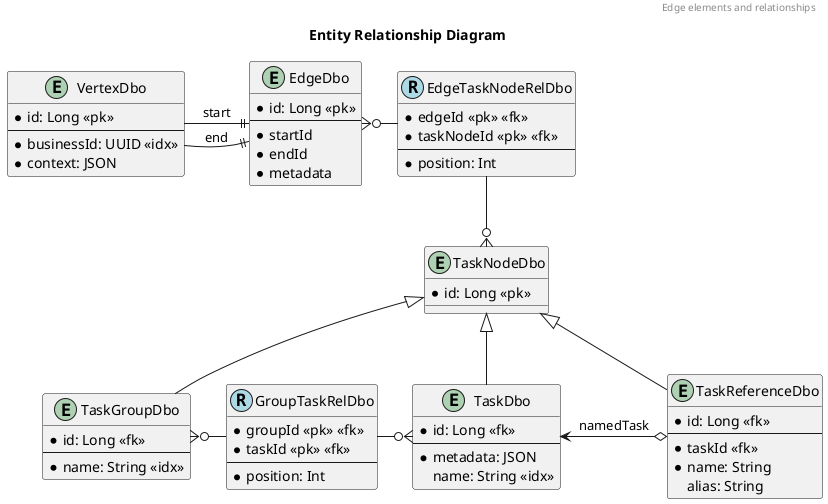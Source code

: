@startuml
header Edge elements and relationships
title Entity Relationship Diagram

hide footbox

entity EdgeDbo {
 * id: Long <<pk>>
 --
 * startId
 * endId
 * metadata
}

entity VertexDbo {
 * id: Long <<pk>>
 --
 * businessId: UUID <<idx>>
 * context: JSON
}

entity TaskNodeDbo {
 * id: Long <<pk>>
}

entity TaskGroupDbo {
 * id: Long <<fk>>
 --
 * name: String <<idx>>
}

entity TaskReferenceDbo {
 * id: Long <<fk>>
 --
 * taskId <<fk>>
 * name: String
 alias: String
}

entity TaskDbo {
 * id: Long <<fk>>
 --
 * metadata: JSON
   name: String <<idx>>
}

'entity NamedTaskDbo {
' * id: Long <<fk>>
' --
' * name: String <<idx>>
'}

entity EdgeTaskNodeRelDbo <<(R,lightblue)>> {
 * edgeId <<pk>> <<fk>>
 * taskNodeId <<pk>> <<fk>>
 --
 * position: Int
}

entity GroupTaskRelDbo <<(R,lightblue)>> {
 * groupId <<pk>> <<fk>>
 * taskId <<pk>> <<fk>>
 --
 * position: Int
}


EdgeDbo ||-left- VertexDbo : start
EdgeDbo ||-left- VertexDbo : end

TaskNodeDbo <|-- TaskGroupDbo
TaskNodeDbo <|-- TaskReferenceDbo
TaskNodeDbo <|-- TaskDbo
TaskReferenceDbo o-left-> TaskDbo :namedTask

'TaskDbo <|-- NamedTaskDbo
'TaskReferenceDbo o--> NamedTaskDbo :namedTask

EdgeDbo }o-right- EdgeTaskNodeRelDbo
TaskNodeDbo }o-up- EdgeTaskNodeRelDbo

TaskGroupDbo }o-right- GroupTaskRelDbo
TaskDbo  }o-left- GroupTaskRelDbo

@enduml